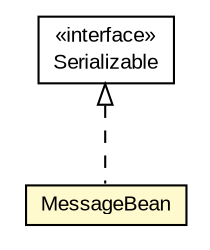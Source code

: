 #!/usr/local/bin/dot
#
# Class diagram 
# Generated by UMLGraph version R5_6-24-gf6e263 (http://www.umlgraph.org/)
#

digraph G {
	edge [fontname="arial",fontsize=10,labelfontname="arial",labelfontsize=10];
	node [fontname="arial",fontsize=10,shape=plaintext];
	nodesep=0.25;
	ranksep=0.5;
	// net.trajano.app.schema.MessageBean
	c660 [label=<<table title="net.trajano.app.schema.MessageBean" border="0" cellborder="1" cellspacing="0" cellpadding="2" port="p" bgcolor="lemonChiffon" href="./MessageBean.html">
		<tr><td><table border="0" cellspacing="0" cellpadding="1">
<tr><td align="center" balign="center"> MessageBean </td></tr>
		</table></td></tr>
		</table>>, URL="./MessageBean.html", fontname="arial", fontcolor="black", fontsize=10.0];
	//net.trajano.app.schema.MessageBean implements java.io.Serializable
	c663:p -> c660:p [dir=back,arrowtail=empty,style=dashed];
	// java.io.Serializable
	c663 [label=<<table title="java.io.Serializable" border="0" cellborder="1" cellspacing="0" cellpadding="2" port="p" href="http://java.sun.com/j2se/1.4.2/docs/api/java/io/Serializable.html">
		<tr><td><table border="0" cellspacing="0" cellpadding="1">
<tr><td align="center" balign="center"> &#171;interface&#187; </td></tr>
<tr><td align="center" balign="center"> Serializable </td></tr>
		</table></td></tr>
		</table>>, URL="http://java.sun.com/j2se/1.4.2/docs/api/java/io/Serializable.html", fontname="arial", fontcolor="black", fontsize=10.0];
}

